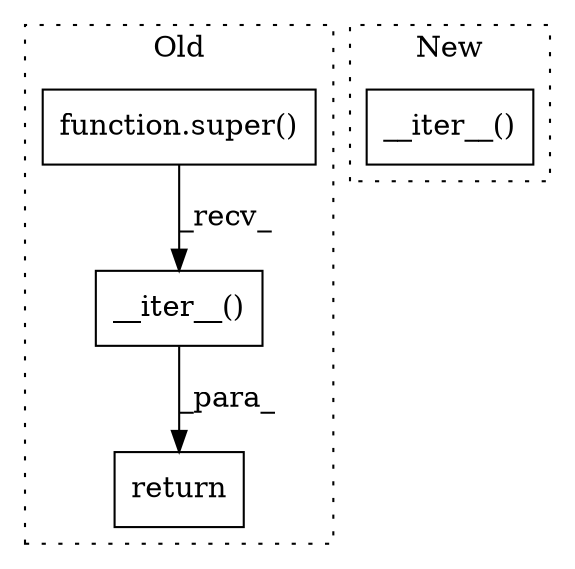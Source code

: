 digraph G {
subgraph cluster0 {
1 [label="return" a="93" s="739" l="7" shape="box"];
3 [label="function.super()" a="75" s="746" l="7" shape="box"];
4 [label="__iter__()" a="75" s="746" l="18" shape="box"];
label = "Old";
style="dotted";
}
subgraph cluster1 {
2 [label="__iter__()" a="75" s="1024,1052" l="24,1" shape="box"];
label = "New";
style="dotted";
}
3 -> 4 [label="_recv_"];
4 -> 1 [label="_para_"];
}